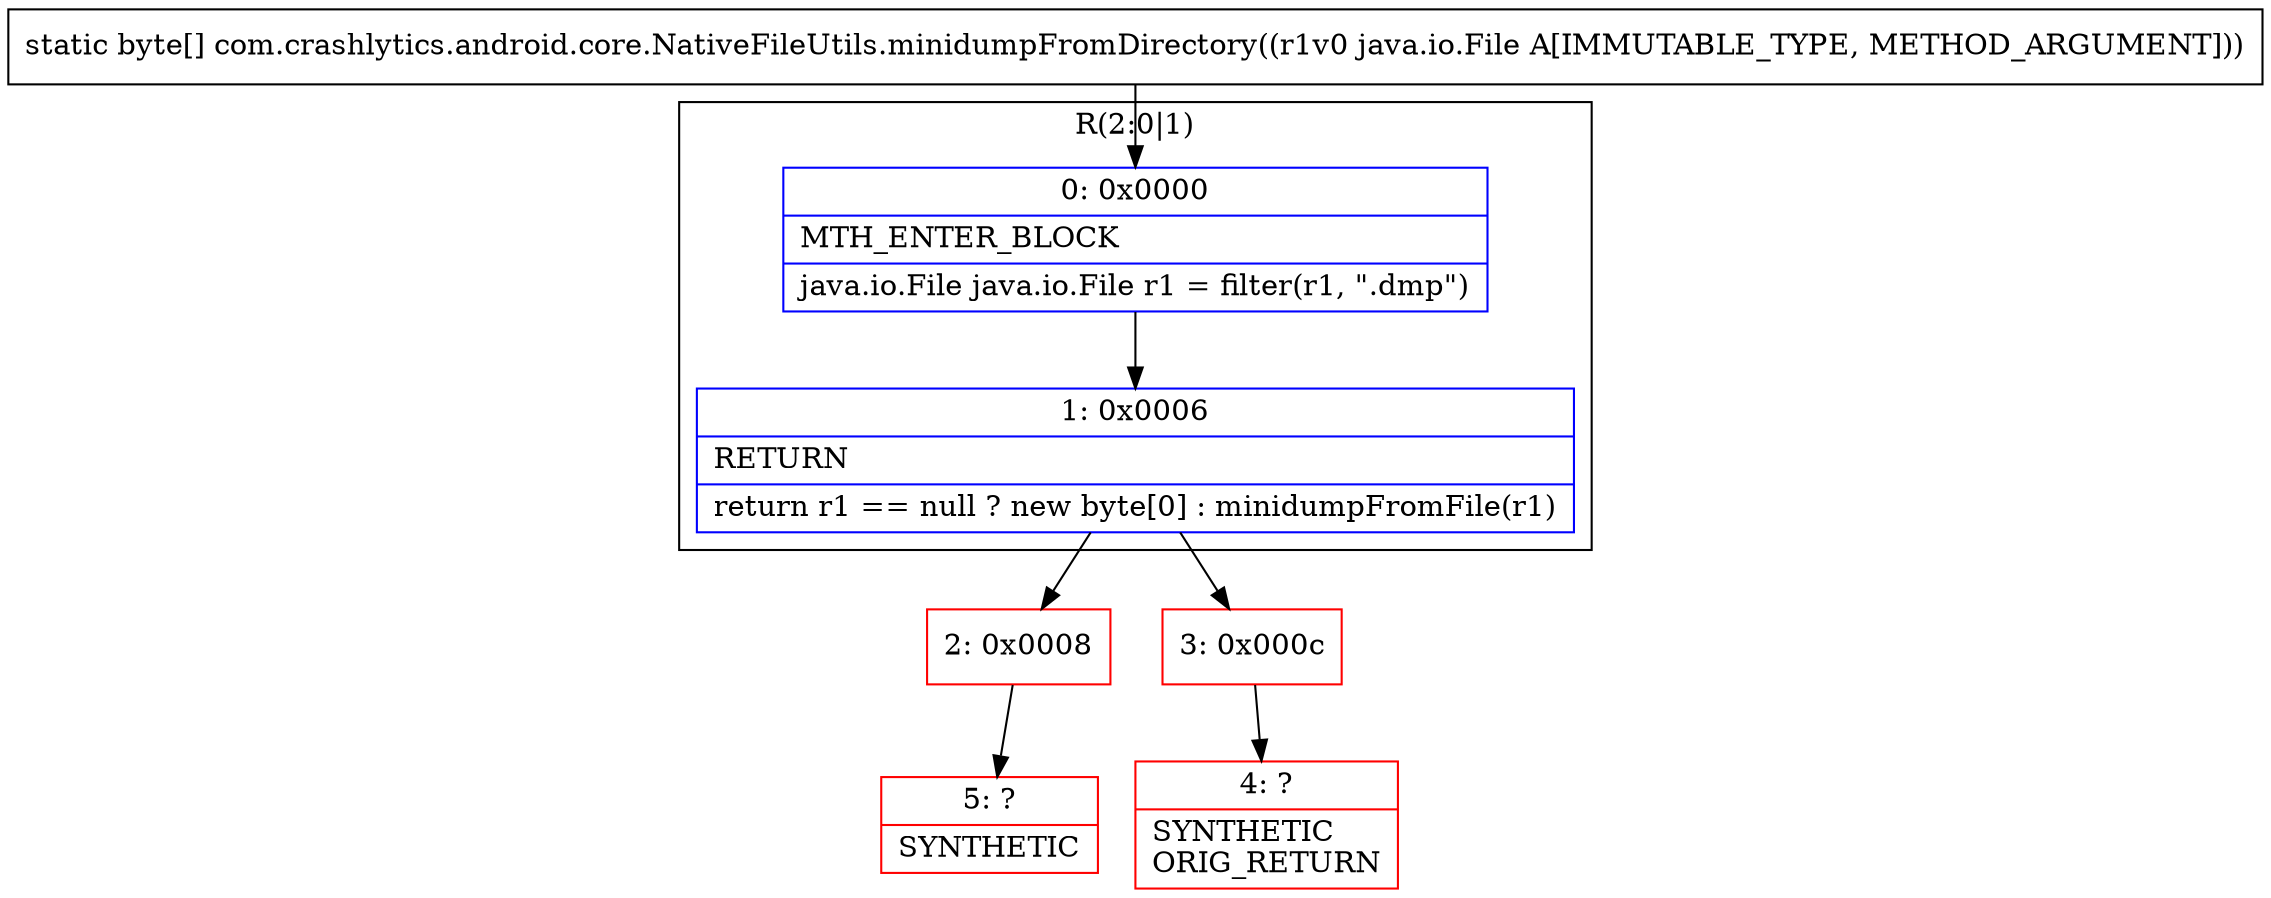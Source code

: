 digraph "CFG forcom.crashlytics.android.core.NativeFileUtils.minidumpFromDirectory(Ljava\/io\/File;)[B" {
subgraph cluster_Region_1892083544 {
label = "R(2:0|1)";
node [shape=record,color=blue];
Node_0 [shape=record,label="{0\:\ 0x0000|MTH_ENTER_BLOCK\l|java.io.File java.io.File r1 = filter(r1, \".dmp\")\l}"];
Node_1 [shape=record,label="{1\:\ 0x0006|RETURN\l|return r1 == null ? new byte[0] : minidumpFromFile(r1)\l}"];
}
Node_2 [shape=record,color=red,label="{2\:\ 0x0008}"];
Node_3 [shape=record,color=red,label="{3\:\ 0x000c}"];
Node_4 [shape=record,color=red,label="{4\:\ ?|SYNTHETIC\lORIG_RETURN\l}"];
Node_5 [shape=record,color=red,label="{5\:\ ?|SYNTHETIC\l}"];
MethodNode[shape=record,label="{static byte[] com.crashlytics.android.core.NativeFileUtils.minidumpFromDirectory((r1v0 java.io.File A[IMMUTABLE_TYPE, METHOD_ARGUMENT])) }"];
MethodNode -> Node_0;
Node_0 -> Node_1;
Node_1 -> Node_2;
Node_1 -> Node_3;
Node_2 -> Node_5;
Node_3 -> Node_4;
}

